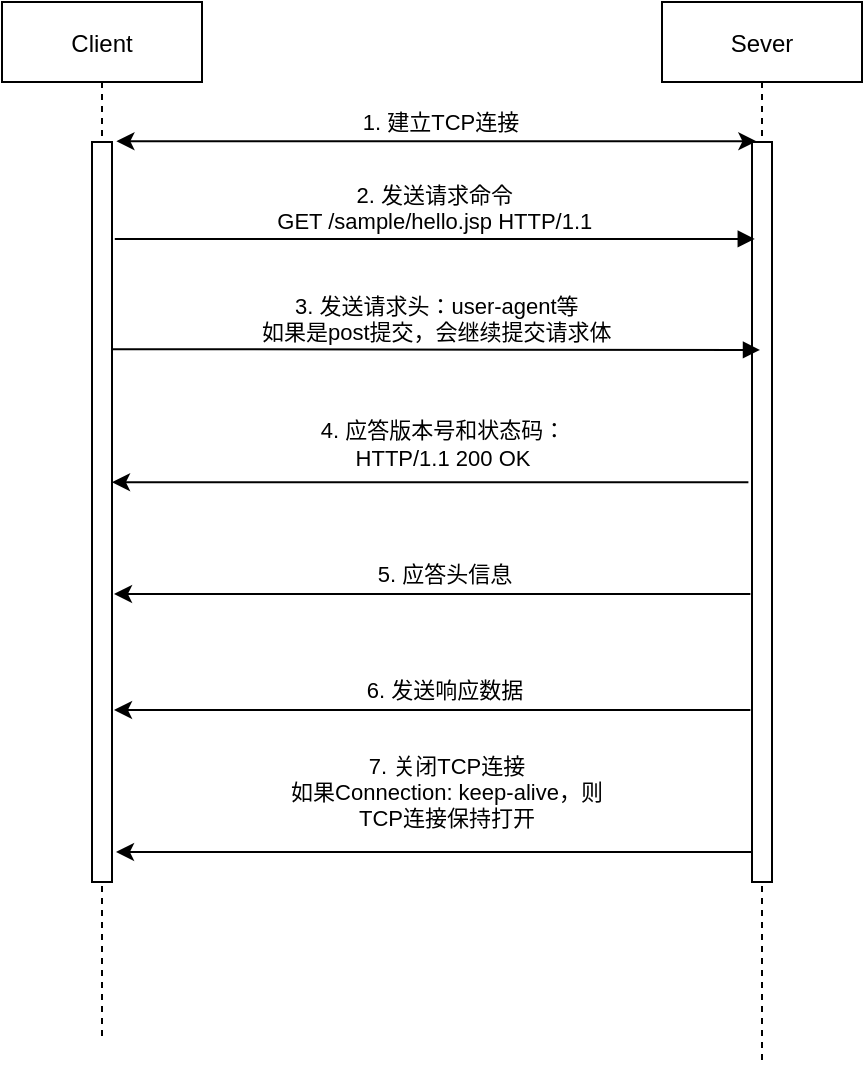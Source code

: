 <mxfile version="20.2.3" type="device" pages="2"><diagram id="kgpKYQtTHZ0yAKxKKP6v" name="http通信过程"><mxGraphModel dx="1278" dy="649" grid="1" gridSize="10" guides="1" tooltips="1" connect="1" arrows="1" fold="1" page="1" pageScale="1" pageWidth="850" pageHeight="1100" math="0" shadow="0"><root><mxCell id="0"/><mxCell id="1" parent="0"/><mxCell id="3nuBFxr9cyL0pnOWT2aG-1" value="Client" style="shape=umlLifeline;perimeter=lifelinePerimeter;container=1;collapsible=0;recursiveResize=0;rounded=0;shadow=0;strokeWidth=1;" parent="1" vertex="1"><mxGeometry x="140" y="60" width="100" height="520" as="geometry"/></mxCell><mxCell id="3nuBFxr9cyL0pnOWT2aG-2" value="" style="points=[];perimeter=orthogonalPerimeter;rounded=0;shadow=0;strokeWidth=1;" parent="3nuBFxr9cyL0pnOWT2aG-1" vertex="1"><mxGeometry x="45" y="70" width="10" height="370" as="geometry"/></mxCell><mxCell id="3nuBFxr9cyL0pnOWT2aG-5" value="Sever" style="shape=umlLifeline;perimeter=lifelinePerimeter;container=1;collapsible=0;recursiveResize=0;rounded=0;shadow=0;strokeWidth=1;" parent="1" vertex="1"><mxGeometry x="470" y="60" width="100" height="530" as="geometry"/></mxCell><mxCell id="3nuBFxr9cyL0pnOWT2aG-6" value="" style="points=[];perimeter=orthogonalPerimeter;rounded=0;shadow=0;strokeWidth=1;" parent="3nuBFxr9cyL0pnOWT2aG-5" vertex="1"><mxGeometry x="45" y="70" width="10" height="370" as="geometry"/></mxCell><mxCell id="kK4lxPE2_RwdZ49BK8MK-1" value="2. 发送请求命令&#10;GET /sample/hello.jsp HTTP/1.1" style="verticalAlign=bottom;endArrow=block;shadow=0;strokeWidth=1;fontStyle=0;exitX=1.14;exitY=0.131;exitDx=0;exitDy=0;exitPerimeter=0;entryX=0.14;entryY=0.131;entryDx=0;entryDy=0;entryPerimeter=0;" parent="1" source="3nuBFxr9cyL0pnOWT2aG-2" target="3nuBFxr9cyL0pnOWT2aG-6" edge="1"><mxGeometry relative="1" as="geometry"><mxPoint x="250" y="248" as="sourcePoint"/><mxPoint x="510" y="178" as="targetPoint"/></mxGeometry></mxCell><object label="" id="kK4lxPE2_RwdZ49BK8MK-3"><mxCell style="endArrow=classic;startArrow=classic;html=1;rounded=0;exitX=1.22;exitY=-0.001;exitDx=0;exitDy=0;exitPerimeter=0;fontStyle=0;entryX=0.22;entryY=-0.001;entryDx=0;entryDy=0;entryPerimeter=0;" parent="1" source="3nuBFxr9cyL0pnOWT2aG-2" target="3nuBFxr9cyL0pnOWT2aG-6" edge="1"><mxGeometry width="50" height="50" relative="1" as="geometry"><mxPoint x="290" y="350" as="sourcePoint"/><mxPoint x="510" y="130" as="targetPoint"/></mxGeometry></mxCell></object><mxCell id="kK4lxPE2_RwdZ49BK8MK-8" value="1. 建立TCP连接" style="edgeLabel;html=1;align=center;verticalAlign=middle;resizable=0;points=[];" parent="kK4lxPE2_RwdZ49BK8MK-3" vertex="1" connectable="0"><mxGeometry x="0.12" relative="1" as="geometry"><mxPoint x="-17" y="-10" as="offset"/></mxGeometry></mxCell><mxCell id="kK4lxPE2_RwdZ49BK8MK-9" value="3. 发送请求头：user-agent等&#10;如果是post提交，会继续提交请求体" style="verticalAlign=bottom;endArrow=block;shadow=0;strokeWidth=1;exitX=1.14;exitY=0.28;exitDx=0;exitDy=0;exitPerimeter=0;fontStyle=0;entryX=0.5;entryY=0.281;entryDx=0;entryDy=0;entryPerimeter=0;" parent="1" edge="1"><mxGeometry relative="1" as="geometry"><mxPoint x="195.4" y="233.6" as="sourcePoint"/><mxPoint x="519" y="233.97" as="targetPoint"/></mxGeometry></mxCell><mxCell id="kK4lxPE2_RwdZ49BK8MK-10" value="" style="endArrow=classic;html=1;rounded=0;exitX=-0.18;exitY=0.93;exitDx=0;exitDy=0;exitPerimeter=0;" parent="1" edge="1"><mxGeometry width="50" height="50" relative="1" as="geometry"><mxPoint x="513.2" y="300.1" as="sourcePoint"/><mxPoint x="195" y="300.1" as="targetPoint"/></mxGeometry></mxCell><mxCell id="kK4lxPE2_RwdZ49BK8MK-11" value="4. 应答版本号和状态码：&lt;br&gt;HTTP/1.1 200 OK" style="edgeLabel;html=1;align=center;verticalAlign=middle;resizable=0;points=[];" parent="kK4lxPE2_RwdZ49BK8MK-10" vertex="1" connectable="0"><mxGeometry x="0.126" y="-1" relative="1" as="geometry"><mxPoint x="26" y="-18" as="offset"/></mxGeometry></mxCell><mxCell id="kK4lxPE2_RwdZ49BK8MK-12" value="" style="endArrow=classic;html=1;rounded=0;exitX=-0.18;exitY=0.93;exitDx=0;exitDy=0;exitPerimeter=0;" parent="1" edge="1"><mxGeometry width="50" height="50" relative="1" as="geometry"><mxPoint x="514.2" y="356" as="sourcePoint"/><mxPoint x="196" y="356" as="targetPoint"/></mxGeometry></mxCell><mxCell id="kK4lxPE2_RwdZ49BK8MK-13" value="5. 应答头信息" style="edgeLabel;html=1;align=center;verticalAlign=middle;resizable=0;points=[];" parent="kK4lxPE2_RwdZ49BK8MK-12" vertex="1" connectable="0"><mxGeometry x="0.126" y="-1" relative="1" as="geometry"><mxPoint x="26" y="-9" as="offset"/></mxGeometry></mxCell><mxCell id="kK4lxPE2_RwdZ49BK8MK-14" value="" style="endArrow=classic;html=1;rounded=0;exitX=-0.18;exitY=0.93;exitDx=0;exitDy=0;exitPerimeter=0;" parent="1" edge="1"><mxGeometry width="50" height="50" relative="1" as="geometry"><mxPoint x="514.2" y="414" as="sourcePoint"/><mxPoint x="196" y="414" as="targetPoint"/></mxGeometry></mxCell><mxCell id="kK4lxPE2_RwdZ49BK8MK-15" value="6. 发送响应数据" style="edgeLabel;html=1;align=center;verticalAlign=middle;resizable=0;points=[];" parent="kK4lxPE2_RwdZ49BK8MK-14" vertex="1" connectable="0"><mxGeometry x="0.126" y="-1" relative="1" as="geometry"><mxPoint x="26" y="-9" as="offset"/></mxGeometry></mxCell><mxCell id="kK4lxPE2_RwdZ49BK8MK-16" value="" style="endArrow=classic;html=1;rounded=0;exitX=-0.18;exitY=0.93;exitDx=0;exitDy=0;exitPerimeter=0;" parent="1" edge="1"><mxGeometry width="50" height="50" relative="1" as="geometry"><mxPoint x="515.2" y="485" as="sourcePoint"/><mxPoint x="197" y="485" as="targetPoint"/></mxGeometry></mxCell><mxCell id="kK4lxPE2_RwdZ49BK8MK-17" value="7. 关闭TCP连接&lt;br&gt;如果Connection: keep-alive，则&lt;br&gt;TCP连接保持打开" style="edgeLabel;html=1;align=center;verticalAlign=middle;resizable=0;points=[];" parent="kK4lxPE2_RwdZ49BK8MK-16" vertex="1" connectable="0"><mxGeometry x="0.126" y="-1" relative="1" as="geometry"><mxPoint x="26" y="-29" as="offset"/></mxGeometry></mxCell></root></mxGraphModel></diagram><diagram id="aOrPI__XUnLBiC-zF18s" name="HTTPS建立连接过程"><mxGraphModel dx="1278" dy="649" grid="1" gridSize="10" guides="1" tooltips="1" connect="1" arrows="1" fold="1" page="1" pageScale="1" pageWidth="827" pageHeight="1169" math="0" shadow="0"><root><mxCell id="0"/><mxCell id="1" parent="0"/><mxCell id="R5Z23OTfDMa4PMo-87mM-1" value="" style="rounded=0;whiteSpace=wrap;html=1;align=center;" parent="1" vertex="1"><mxGeometry x="70" y="90" width="210" height="1080" as="geometry"/></mxCell><mxCell id="R5Z23OTfDMa4PMo-87mM-2" value="客户端" style="text;html=1;align=center;verticalAlign=middle;resizable=0;points=[];autosize=1;strokeColor=none;fillColor=none;" parent="1" vertex="1"><mxGeometry x="145" y="95" width="60" height="30" as="geometry"/></mxCell><mxCell id="R5Z23OTfDMa4PMo-87mM-3" value="发起请求" style="rounded=1;whiteSpace=wrap;html=1;" parent="1" vertex="1"><mxGeometry x="115" y="130" width="120" height="60" as="geometry"/></mxCell><mxCell id="R5Z23OTfDMa4PMo-87mM-7" value="" style="edgeStyle=orthogonalEdgeStyle;rounded=0;orthogonalLoop=1;jettySize=auto;html=1;" parent="1" source="R5Z23OTfDMa4PMo-87mM-4" target="R5Z23OTfDMa4PMo-87mM-6" edge="1"><mxGeometry relative="1" as="geometry"/></mxCell><mxCell id="R5Z23OTfDMa4PMo-87mM-4" value="通过认证机关确认证书有效性" style="rounded=1;whiteSpace=wrap;html=1;" parent="1" vertex="1"><mxGeometry x="115" y="230" width="120" height="60" as="geometry"/></mxCell><mxCell id="R5Z23OTfDMa4PMo-87mM-9" value="" style="edgeStyle=orthogonalEdgeStyle;rounded=0;orthogonalLoop=1;jettySize=auto;html=1;" parent="1" source="R5Z23OTfDMa4PMo-87mM-6" target="R5Z23OTfDMa4PMo-87mM-8" edge="1"><mxGeometry relative="1" as="geometry"/></mxCell><mxCell id="R5Z23OTfDMa4PMo-87mM-48" value="是" style="edgeLabel;html=1;align=center;verticalAlign=middle;resizable=0;points=[];" parent="R5Z23OTfDMa4PMo-87mM-9" vertex="1" connectable="0"><mxGeometry x="-0.345" relative="1" as="geometry"><mxPoint x="-15" y="10" as="offset"/></mxGeometry></mxCell><mxCell id="R5Z23OTfDMa4PMo-87mM-26" value="" style="edgeStyle=orthogonalEdgeStyle;rounded=0;orthogonalLoop=1;jettySize=auto;html=1;" parent="1" source="R5Z23OTfDMa4PMo-87mM-6" target="R5Z23OTfDMa4PMo-87mM-25" edge="1"><mxGeometry relative="1" as="geometry"/></mxCell><mxCell id="R5Z23OTfDMa4PMo-87mM-45" value="否" style="edgeLabel;html=1;align=center;verticalAlign=middle;resizable=0;points=[];" parent="R5Z23OTfDMa4PMo-87mM-26" vertex="1" connectable="0"><mxGeometry x="0.163" y="2" relative="1" as="geometry"><mxPoint x="-16" y="-8" as="offset"/></mxGeometry></mxCell><mxCell id="R5Z23OTfDMa4PMo-87mM-6" value="是否合法" style="rhombus;whiteSpace=wrap;html=1;rounded=1;" parent="1" vertex="1"><mxGeometry x="135" y="340" width="80" height="80" as="geometry"/></mxCell><mxCell id="R5Z23OTfDMa4PMo-87mM-11" value="" style="edgeStyle=orthogonalEdgeStyle;rounded=0;orthogonalLoop=1;jettySize=auto;html=1;" parent="1" source="R5Z23OTfDMa4PMo-87mM-8" target="R5Z23OTfDMa4PMo-87mM-10" edge="1"><mxGeometry relative="1" as="geometry"/></mxCell><mxCell id="R5Z23OTfDMa4PMo-87mM-8" value="取出公钥，HASH算法" style="whiteSpace=wrap;html=1;rounded=1;" parent="1" vertex="1"><mxGeometry x="115" y="460" width="120" height="60" as="geometry"/></mxCell><mxCell id="R5Z23OTfDMa4PMo-87mM-36" style="edgeStyle=orthogonalEdgeStyle;rounded=0;orthogonalLoop=1;jettySize=auto;html=1;entryX=0.5;entryY=0;entryDx=0;entryDy=0;" parent="1" source="R5Z23OTfDMa4PMo-87mM-10" target="R5Z23OTfDMa4PMo-87mM-35" edge="1"><mxGeometry relative="1" as="geometry"/></mxCell><mxCell id="R5Z23OTfDMa4PMo-87mM-10" value="生成对称密钥，一段握手消息，计算握手消息的HASH值，用对称密钥将握手消息和握手消息HASH值加密，再将他和对称密钥用服务器公钥加密" style="whiteSpace=wrap;html=1;rounded=1;" parent="1" vertex="1"><mxGeometry x="77.5" y="555" width="195" height="95" as="geometry"/></mxCell><mxCell id="R5Z23OTfDMa4PMo-87mM-13" value="" style="rounded=0;whiteSpace=wrap;html=1;align=center;" parent="1" vertex="1"><mxGeometry x="460" y="90" width="350" height="1080" as="geometry"/></mxCell><mxCell id="R5Z23OTfDMa4PMo-87mM-14" value="服务端" style="text;html=1;align=center;verticalAlign=middle;resizable=0;points=[];autosize=1;strokeColor=none;fillColor=none;" parent="1" vertex="1"><mxGeometry x="535" y="95" width="60" height="30" as="geometry"/></mxCell><mxCell id="R5Z23OTfDMa4PMo-87mM-23" value="" style="edgeStyle=orthogonalEdgeStyle;rounded=0;orthogonalLoop=1;jettySize=auto;html=1;" parent="1" source="R5Z23OTfDMa4PMo-87mM-15" target="R5Z23OTfDMa4PMo-87mM-17" edge="1"><mxGeometry relative="1" as="geometry"/></mxCell><mxCell id="R5Z23OTfDMa4PMo-87mM-15" value="接收请求，选择合适的加密协议和HASH算法" style="rounded=1;whiteSpace=wrap;html=1;" parent="1" vertex="1"><mxGeometry x="505" y="130" width="120" height="60" as="geometry"/></mxCell><mxCell id="R5Z23OTfDMa4PMo-87mM-24" style="edgeStyle=orthogonalEdgeStyle;rounded=0;orthogonalLoop=1;jettySize=auto;html=1;entryX=1;entryY=0.5;entryDx=0;entryDy=0;" parent="1" source="R5Z23OTfDMa4PMo-87mM-17" target="R5Z23OTfDMa4PMo-87mM-4" edge="1"><mxGeometry relative="1" as="geometry"/></mxCell><mxCell id="R5Z23OTfDMa4PMo-87mM-17" value="返回证书（含公钥，加密算法，HASH算法，颁证机构等）" style="rounded=1;whiteSpace=wrap;html=1;" parent="1" vertex="1"><mxGeometry x="505" y="230" width="120" height="60" as="geometry"/></mxCell><mxCell id="R5Z23OTfDMa4PMo-87mM-61" value="" style="edgeStyle=orthogonalEdgeStyle;rounded=0;orthogonalLoop=1;jettySize=auto;html=1;" parent="1" source="R5Z23OTfDMa4PMo-87mM-21" target="R5Z23OTfDMa4PMo-87mM-60" edge="1"><mxGeometry relative="1" as="geometry"/></mxCell><mxCell id="R5Z23OTfDMa4PMo-87mM-21" value="用私钥解密，取出对称密钥，使用对称密钥将握手消息和握手消息的HASH值解密，使用HASH算法计算握手消息的HASH值，将其和客户端传来的HASH值对比" style="whiteSpace=wrap;html=1;rounded=1;" parent="1" vertex="1"><mxGeometry x="490" y="555" width="205" height="95" as="geometry"/></mxCell><mxCell id="R5Z23OTfDMa4PMo-87mM-25" value="警告" style="whiteSpace=wrap;html=1;rounded=1;" parent="1" vertex="1"><mxGeometry x="294" y="350" width="120" height="60" as="geometry"/></mxCell><mxCell id="R5Z23OTfDMa4PMo-87mM-29" style="edgeStyle=orthogonalEdgeStyle;rounded=0;orthogonalLoop=1;jettySize=auto;html=1;entryX=0;entryY=0.5;entryDx=0;entryDy=0;" parent="1" source="R5Z23OTfDMa4PMo-87mM-3" target="R5Z23OTfDMa4PMo-87mM-15" edge="1"><mxGeometry relative="1" as="geometry"/></mxCell><mxCell id="R5Z23OTfDMa4PMo-87mM-30" value="发送客户端支持的密钥算法套件" style="edgeLabel;html=1;align=center;verticalAlign=middle;resizable=0;points=[];" parent="R5Z23OTfDMa4PMo-87mM-29" vertex="1" connectable="0"><mxGeometry x="-0.179" relative="1" as="geometry"><mxPoint x="24" as="offset"/></mxGeometry></mxCell><mxCell id="R5Z23OTfDMa4PMo-87mM-44" style="edgeStyle=orthogonalEdgeStyle;rounded=0;orthogonalLoop=1;jettySize=auto;html=1;entryX=1;entryY=0.5;entryDx=0;entryDy=0;" parent="1" source="R5Z23OTfDMa4PMo-87mM-31" target="R5Z23OTfDMa4PMo-87mM-17" edge="1"><mxGeometry relative="1" as="geometry"/></mxCell><mxCell id="R5Z23OTfDMa4PMo-87mM-31" value="服务器公钥" style="rounded=1;whiteSpace=wrap;html=1;" parent="1" vertex="1"><mxGeometry x="660" y="230" width="120" height="60" as="geometry"/></mxCell><mxCell id="R5Z23OTfDMa4PMo-87mM-32" value="服务器私钥" style="rounded=1;whiteSpace=wrap;html=1;" parent="1" vertex="1"><mxGeometry x="660" y="310" width="120" height="60" as="geometry"/></mxCell><mxCell id="R5Z23OTfDMa4PMo-87mM-63" style="edgeStyle=orthogonalEdgeStyle;rounded=0;orthogonalLoop=1;jettySize=auto;html=1;" parent="1" source="R5Z23OTfDMa4PMo-87mM-33" target="R5Z23OTfDMa4PMo-87mM-35" edge="1"><mxGeometry relative="1" as="geometry"/></mxCell><mxCell id="R5Z23OTfDMa4PMo-87mM-64" value="发送加密消息" style="edgeLabel;html=1;align=center;verticalAlign=middle;resizable=0;points=[];" parent="R5Z23OTfDMa4PMo-87mM-63" vertex="1" connectable="0"><mxGeometry x="0.179" relative="1" as="geometry"><mxPoint x="21" y="-10" as="offset"/></mxGeometry></mxCell><mxCell id="R5Z23OTfDMa4PMo-87mM-33" value="生成一段握手消息，使用对称密钥将握手消息和握手消息的HASH值加密" style="whiteSpace=wrap;html=1;rounded=1;" parent="1" vertex="1"><mxGeometry x="490" y="820" width="205" height="60" as="geometry"/></mxCell><mxCell id="R5Z23OTfDMa4PMo-87mM-68" value="" style="edgeStyle=orthogonalEdgeStyle;rounded=0;orthogonalLoop=1;jettySize=auto;html=1;" parent="1" source="R5Z23OTfDMa4PMo-87mM-35" target="R5Z23OTfDMa4PMo-87mM-67" edge="1"><mxGeometry relative="1" as="geometry"/></mxCell><mxCell id="R5Z23OTfDMa4PMo-87mM-35" value="使用对称密钥解密握手消息和握手消息的HASH值，计算握手消息的HASH值，将其与服务器传来的HASH值对比" style="whiteSpace=wrap;html=1;rounded=1;" parent="1" vertex="1"><mxGeometry x="82.5" y="810" width="185" height="80" as="geometry"/></mxCell><mxCell id="R5Z23OTfDMa4PMo-87mM-42" value="" style="shape=curlyBracket;whiteSpace=wrap;html=1;rounded=1;flipH=1;" parent="1" vertex="1"><mxGeometry x="790" y="240" width="20" height="120" as="geometry"/></mxCell><mxCell id="R5Z23OTfDMa4PMo-87mM-49" style="edgeStyle=orthogonalEdgeStyle;rounded=0;orthogonalLoop=1;jettySize=auto;html=1;entryX=0;entryY=0.5;entryDx=0;entryDy=0;" parent="1" source="R5Z23OTfDMa4PMo-87mM-10" target="R5Z23OTfDMa4PMo-87mM-21" edge="1"><mxGeometry relative="1" as="geometry"/></mxCell><mxCell id="R5Z23OTfDMa4PMo-87mM-57" value="发送加密信息" style="edgeLabel;html=1;align=center;verticalAlign=middle;resizable=0;points=[];" parent="R5Z23OTfDMa4PMo-87mM-49" vertex="1" connectable="0"><mxGeometry x="-0.142" y="2" relative="1" as="geometry"><mxPoint x="8" y="-10" as="offset"/></mxGeometry></mxCell><mxCell id="R5Z23OTfDMa4PMo-87mM-62" style="edgeStyle=orthogonalEdgeStyle;rounded=0;orthogonalLoop=1;jettySize=auto;html=1;entryX=0.5;entryY=0;entryDx=0;entryDy=0;" parent="1" source="R5Z23OTfDMa4PMo-87mM-60" target="R5Z23OTfDMa4PMo-87mM-33" edge="1"><mxGeometry relative="1" as="geometry"/></mxCell><mxCell id="R5Z23OTfDMa4PMo-87mM-65" value="是" style="edgeLabel;html=1;align=center;verticalAlign=middle;resizable=0;points=[];" parent="R5Z23OTfDMa4PMo-87mM-62" vertex="1" connectable="0"><mxGeometry x="-0.308" y="1" relative="1" as="geometry"><mxPoint as="offset"/></mxGeometry></mxCell><mxCell id="R5Z23OTfDMa4PMo-87mM-60" value="HASH值是否一致" style="rhombus;whiteSpace=wrap;html=1;rounded=1;" parent="1" vertex="1"><mxGeometry x="552.5" y="690" width="80" height="80" as="geometry"/></mxCell><mxCell id="R5Z23OTfDMa4PMo-87mM-70" value="" style="edgeStyle=orthogonalEdgeStyle;rounded=0;orthogonalLoop=1;jettySize=auto;html=1;" parent="1" source="R5Z23OTfDMa4PMo-87mM-67" target="R5Z23OTfDMa4PMo-87mM-69" edge="1"><mxGeometry relative="1" as="geometry"/></mxCell><mxCell id="R5Z23OTfDMa4PMo-87mM-71" value="是" style="edgeLabel;html=1;align=center;verticalAlign=middle;resizable=0;points=[];" parent="R5Z23OTfDMa4PMo-87mM-70" vertex="1" connectable="0"><mxGeometry x="-0.28" y="-1" relative="1" as="geometry"><mxPoint x="1" y="8" as="offset"/></mxGeometry></mxCell><mxCell id="R5Z23OTfDMa4PMo-87mM-67" value="HASH是否一致" style="rhombus;whiteSpace=wrap;html=1;rounded=1;" parent="1" vertex="1"><mxGeometry x="135" y="970" width="80" height="80" as="geometry"/></mxCell><mxCell id="R5Z23OTfDMa4PMo-87mM-69" value="握手结束，双方使用对称加密算法通信" style="whiteSpace=wrap;html=1;rounded=1;" parent="1" vertex="1"><mxGeometry x="115" y="1090" width="120" height="60" as="geometry"/></mxCell></root></mxGraphModel></diagram></mxfile>